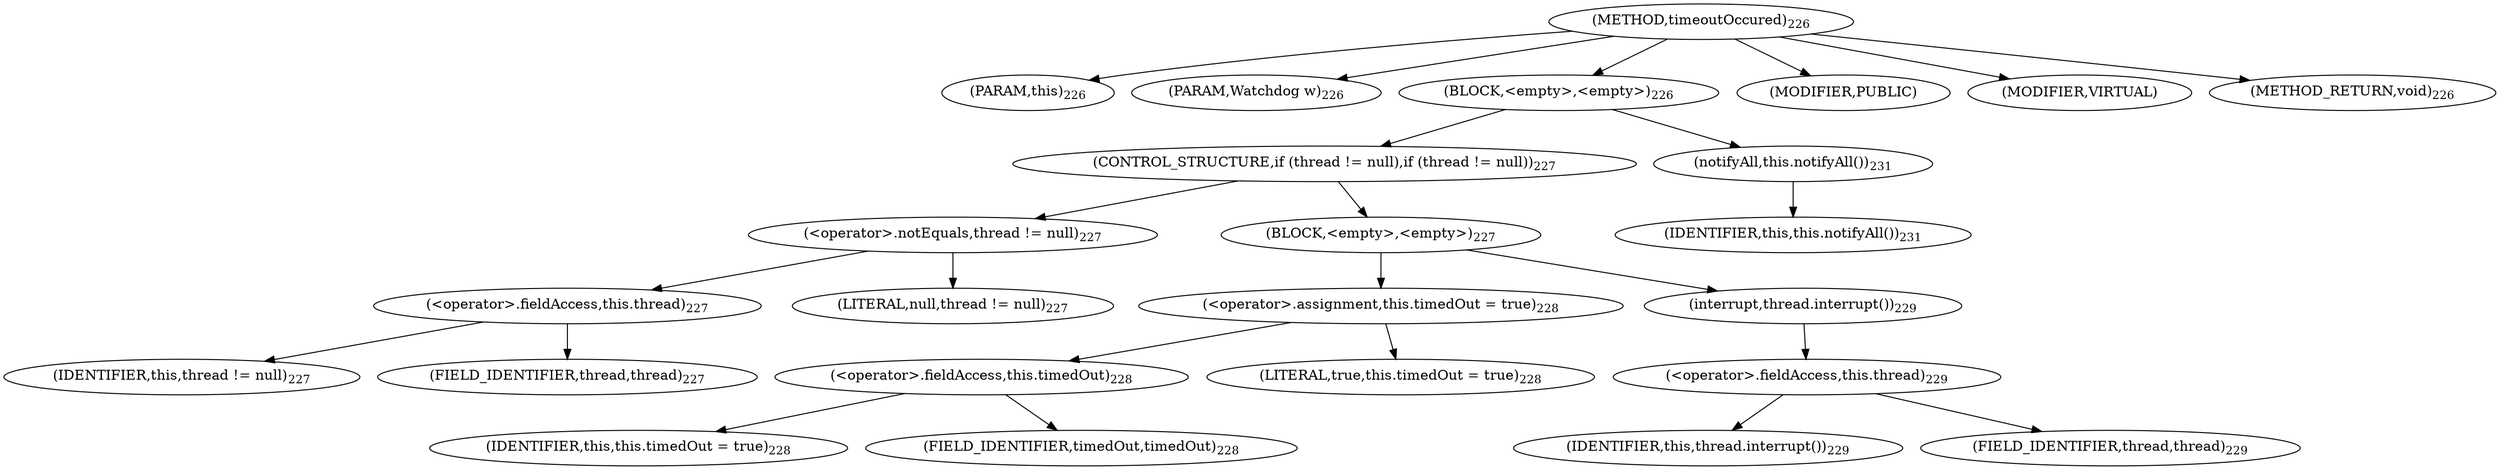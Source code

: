 digraph "timeoutOccured" {  
"416" [label = <(METHOD,timeoutOccured)<SUB>226</SUB>> ]
"21" [label = <(PARAM,this)<SUB>226</SUB>> ]
"417" [label = <(PARAM,Watchdog w)<SUB>226</SUB>> ]
"418" [label = <(BLOCK,&lt;empty&gt;,&lt;empty&gt;)<SUB>226</SUB>> ]
"419" [label = <(CONTROL_STRUCTURE,if (thread != null),if (thread != null))<SUB>227</SUB>> ]
"420" [label = <(&lt;operator&gt;.notEquals,thread != null)<SUB>227</SUB>> ]
"421" [label = <(&lt;operator&gt;.fieldAccess,this.thread)<SUB>227</SUB>> ]
"422" [label = <(IDENTIFIER,this,thread != null)<SUB>227</SUB>> ]
"423" [label = <(FIELD_IDENTIFIER,thread,thread)<SUB>227</SUB>> ]
"424" [label = <(LITERAL,null,thread != null)<SUB>227</SUB>> ]
"425" [label = <(BLOCK,&lt;empty&gt;,&lt;empty&gt;)<SUB>227</SUB>> ]
"426" [label = <(&lt;operator&gt;.assignment,this.timedOut = true)<SUB>228</SUB>> ]
"427" [label = <(&lt;operator&gt;.fieldAccess,this.timedOut)<SUB>228</SUB>> ]
"428" [label = <(IDENTIFIER,this,this.timedOut = true)<SUB>228</SUB>> ]
"429" [label = <(FIELD_IDENTIFIER,timedOut,timedOut)<SUB>228</SUB>> ]
"430" [label = <(LITERAL,true,this.timedOut = true)<SUB>228</SUB>> ]
"431" [label = <(interrupt,thread.interrupt())<SUB>229</SUB>> ]
"432" [label = <(&lt;operator&gt;.fieldAccess,this.thread)<SUB>229</SUB>> ]
"433" [label = <(IDENTIFIER,this,thread.interrupt())<SUB>229</SUB>> ]
"434" [label = <(FIELD_IDENTIFIER,thread,thread)<SUB>229</SUB>> ]
"435" [label = <(notifyAll,this.notifyAll())<SUB>231</SUB>> ]
"20" [label = <(IDENTIFIER,this,this.notifyAll())<SUB>231</SUB>> ]
"436" [label = <(MODIFIER,PUBLIC)> ]
"437" [label = <(MODIFIER,VIRTUAL)> ]
"438" [label = <(METHOD_RETURN,void)<SUB>226</SUB>> ]
  "416" -> "21" 
  "416" -> "417" 
  "416" -> "418" 
  "416" -> "436" 
  "416" -> "437" 
  "416" -> "438" 
  "418" -> "419" 
  "418" -> "435" 
  "419" -> "420" 
  "419" -> "425" 
  "420" -> "421" 
  "420" -> "424" 
  "421" -> "422" 
  "421" -> "423" 
  "425" -> "426" 
  "425" -> "431" 
  "426" -> "427" 
  "426" -> "430" 
  "427" -> "428" 
  "427" -> "429" 
  "431" -> "432" 
  "432" -> "433" 
  "432" -> "434" 
  "435" -> "20" 
}
